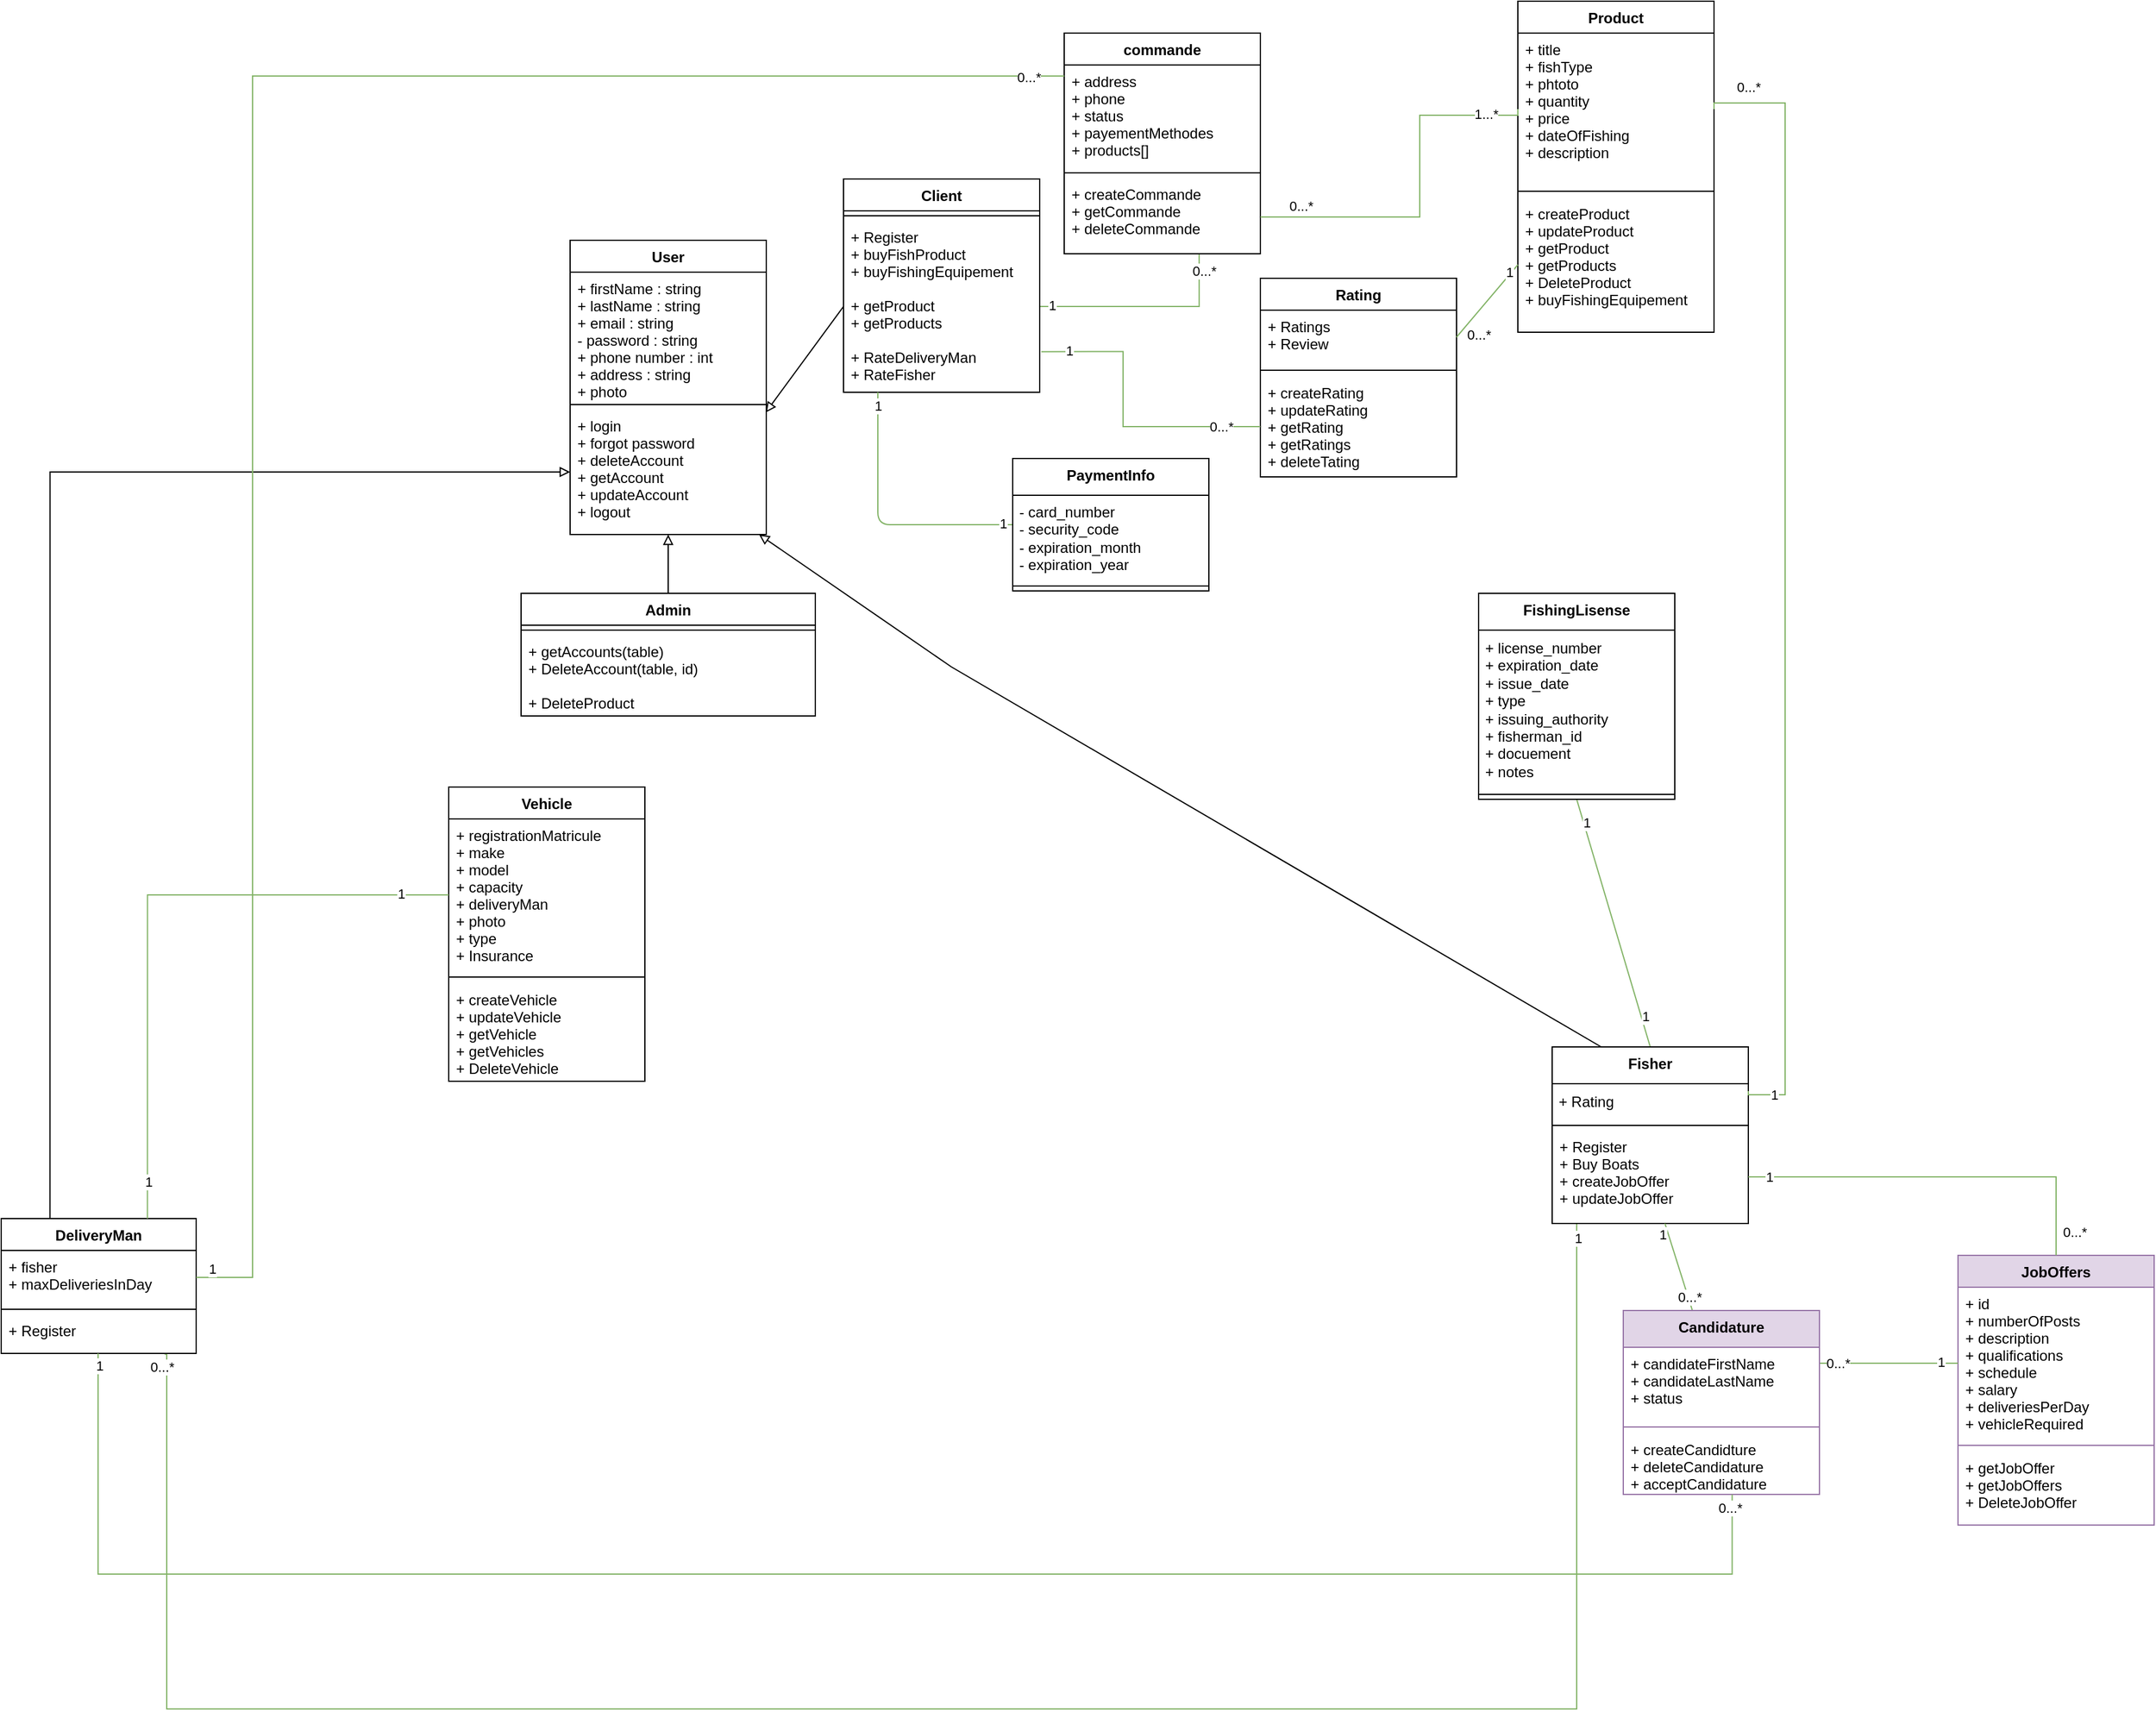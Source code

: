 <mxfile>
    <diagram id="aZIjorGY7UXWxZZk_VA7" name="Page-1">
        <mxGraphModel dx="2181" dy="3818" grid="1" gridSize="10" guides="1" tooltips="1" connect="1" arrows="1" fold="1" page="1" pageScale="1" pageWidth="850" pageHeight="1100" math="0" shadow="0">
            <root>
                <mxCell id="0"/>
                <mxCell id="1" parent="0"/>
                <mxCell id="8Mmd9B4hTZwMJkrOTyFo-38" style="rounded=0;orthogonalLoop=1;jettySize=auto;elbow=vertical;html=1;endArrow=block;endFill=0;exitX=0.25;exitY=0;exitDx=0;exitDy=0;" parent="1" source="8Mmd9B4hTZwMJkrOTyFo-10" target="zlj9pYZFUHFNdbRgXwXU-6" edge="1">
                    <mxGeometry relative="1" as="geometry">
                        <mxPoint x="180" y="-1830" as="targetPoint"/>
                        <mxPoint x="790" y="-1610" as="sourcePoint"/>
                        <Array as="points">
                            <mxPoint x="330" y="-1670"/>
                        </Array>
                    </mxGeometry>
                </mxCell>
                <mxCell id="4fSHhRv6Qn75-ox5Rb2t-64" style="edgeStyle=orthogonalEdgeStyle;rounded=0;orthogonalLoop=1;jettySize=auto;html=1;entryX=0.838;entryY=1.021;entryDx=0;entryDy=0;entryPerimeter=0;endArrow=none;endFill=0;strokeColor=#82B366;" parent="1" source="8Mmd9B4hTZwMJkrOTyFo-10" target="8Mmd9B4hTZwMJkrOTyFo-28" edge="1">
                    <mxGeometry relative="1" as="geometry">
                        <mxPoint x="780" y="-367.333" as="targetPoint"/>
                        <Array as="points">
                            <mxPoint x="840" y="-820"/>
                            <mxPoint x="-310" y="-820"/>
                        </Array>
                    </mxGeometry>
                </mxCell>
                <mxCell id="4fSHhRv6Qn75-ox5Rb2t-66" value="1" style="edgeLabel;html=1;align=center;verticalAlign=middle;resizable=0;points=[];" parent="4fSHhRv6Qn75-ox5Rb2t-64" vertex="1" connectable="0">
                    <mxGeometry x="-0.986" y="1" relative="1" as="geometry">
                        <mxPoint y="-1" as="offset"/>
                    </mxGeometry>
                </mxCell>
                <mxCell id="4fSHhRv6Qn75-ox5Rb2t-67" value="0...*" style="edgeLabel;html=1;align=center;verticalAlign=middle;resizable=0;points=[];" parent="4fSHhRv6Qn75-ox5Rb2t-64" vertex="1" connectable="0">
                    <mxGeometry x="0.984" y="4" relative="1" as="geometry">
                        <mxPoint y="-3" as="offset"/>
                    </mxGeometry>
                </mxCell>
                <mxCell id="26" style="edgeStyle=none;html=1;exitX=0.5;exitY=0;exitDx=0;exitDy=0;endArrow=none;endFill=0;entryX=0.5;entryY=1;entryDx=0;entryDy=0;strokeColor=#82B366;" parent="1" source="8Mmd9B4hTZwMJkrOTyFo-10" target="16" edge="1">
                    <mxGeometry relative="1" as="geometry">
                        <mxPoint x="852.5" y="-1512" as="targetPoint"/>
                    </mxGeometry>
                </mxCell>
                <mxCell id="28" value="1" style="edgeLabel;html=1;align=center;verticalAlign=middle;resizable=0;points=[];" parent="26" vertex="1" connectable="0">
                    <mxGeometry x="0.806" y="-2" relative="1" as="geometry">
                        <mxPoint as="offset"/>
                    </mxGeometry>
                </mxCell>
                <mxCell id="29" value="1" style="edgeLabel;html=1;align=center;verticalAlign=middle;resizable=0;points=[];" parent="26" vertex="1" connectable="0">
                    <mxGeometry x="-0.796" y="-2" relative="1" as="geometry">
                        <mxPoint y="-4" as="offset"/>
                    </mxGeometry>
                </mxCell>
                <mxCell id="8Mmd9B4hTZwMJkrOTyFo-10" value=" Fisher" style="swimlane;fontStyle=1;align=center;verticalAlign=top;childLayout=stackLayout;horizontal=1;startSize=30;horizontalStack=0;resizeParent=1;resizeParentMax=0;resizeLast=0;collapsible=1;marginBottom=0;" parent="1" vertex="1">
                    <mxGeometry x="820" y="-1360" width="160" height="144" as="geometry"/>
                </mxCell>
                <mxCell id="jIOh63rb734gAdqWBJmO-16" value="&amp;nbsp;+ Rating" style="text;html=1;align=left;verticalAlign=middle;resizable=0;points=[];autosize=1;strokeColor=none;fillColor=none;" parent="8Mmd9B4hTZwMJkrOTyFo-10" vertex="1">
                    <mxGeometry y="30" width="160" height="30" as="geometry"/>
                </mxCell>
                <mxCell id="8Mmd9B4hTZwMJkrOTyFo-12" value="" style="line;strokeWidth=1;fillColor=none;align=left;verticalAlign=middle;spacingTop=-1;spacingLeft=3;spacingRight=3;rotatable=0;labelPosition=right;points=[];portConstraint=eastwest;strokeColor=inherit;" parent="8Mmd9B4hTZwMJkrOTyFo-10" vertex="1">
                    <mxGeometry y="60" width="160" height="8" as="geometry"/>
                </mxCell>
                <mxCell id="8Mmd9B4hTZwMJkrOTyFo-13" value="+ Register&#10;+ Buy Boats&#10;+ createJobOffer&#10;+ updateJobOffer" style="text;strokeColor=none;fillColor=none;align=left;verticalAlign=top;spacingLeft=4;spacingRight=4;overflow=hidden;rotatable=0;points=[[0,0.5],[1,0.5]];portConstraint=eastwest;" parent="8Mmd9B4hTZwMJkrOTyFo-10" vertex="1">
                    <mxGeometry y="68" width="160" height="76" as="geometry"/>
                </mxCell>
                <mxCell id="8Mmd9B4hTZwMJkrOTyFo-39" style="edgeStyle=orthogonalEdgeStyle;rounded=0;orthogonalLoop=1;jettySize=auto;html=1;endArrow=block;endFill=0;elbow=vertical;entryX=0;entryY=0.5;entryDx=0;entryDy=0;exitX=0.25;exitY=0;exitDx=0;exitDy=0;" parent="1" source="8Mmd9B4hTZwMJkrOTyFo-25" target="zlj9pYZFUHFNdbRgXwXU-6" edge="1">
                    <mxGeometry relative="1" as="geometry">
                        <mxPoint x="340" y="-160" as="targetPoint"/>
                        <mxPoint x="-358.734" y="-1642" as="sourcePoint"/>
                        <Array as="points">
                            <mxPoint x="-405" y="-1829"/>
                        </Array>
                    </mxGeometry>
                </mxCell>
                <mxCell id="8Mmd9B4hTZwMJkrOTyFo-25" value=" DeliveryMan" style="swimlane;fontStyle=1;align=center;verticalAlign=top;childLayout=stackLayout;horizontal=1;startSize=26;horizontalStack=0;resizeParent=1;resizeParentMax=0;resizeLast=0;collapsible=1;marginBottom=0;" parent="1" vertex="1">
                    <mxGeometry x="-445" y="-1220" width="159" height="110" as="geometry"/>
                </mxCell>
                <mxCell id="8Mmd9B4hTZwMJkrOTyFo-26" value="+ fisher&#10;+ maxDeliveriesInDay" style="text;strokeColor=none;fillColor=none;align=left;verticalAlign=top;spacingLeft=4;spacingRight=4;overflow=hidden;rotatable=0;points=[[0,0.5],[1,0.5]];portConstraint=eastwest;" parent="8Mmd9B4hTZwMJkrOTyFo-25" vertex="1">
                    <mxGeometry y="26" width="159" height="44" as="geometry"/>
                </mxCell>
                <mxCell id="8Mmd9B4hTZwMJkrOTyFo-27" value="" style="line;strokeWidth=1;fillColor=none;align=left;verticalAlign=middle;spacingTop=-1;spacingLeft=3;spacingRight=3;rotatable=0;labelPosition=right;points=[];portConstraint=eastwest;strokeColor=inherit;" parent="8Mmd9B4hTZwMJkrOTyFo-25" vertex="1">
                    <mxGeometry y="70" width="159" height="8" as="geometry"/>
                </mxCell>
                <mxCell id="8Mmd9B4hTZwMJkrOTyFo-28" value="+ Register&#10;" style="text;strokeColor=none;fillColor=none;align=left;verticalAlign=top;spacingLeft=4;spacingRight=4;overflow=hidden;rotatable=0;points=[[0,0.5],[1,0.5]];portConstraint=eastwest;" parent="8Mmd9B4hTZwMJkrOTyFo-25" vertex="1">
                    <mxGeometry y="78" width="159" height="32" as="geometry"/>
                </mxCell>
                <mxCell id="2" style="edgeStyle=none;html=1;exitX=0.5;exitY=0;exitDx=0;exitDy=0;endArrow=block;endFill=0;" parent="1" source="8Mmd9B4hTZwMJkrOTyFo-34" target="zlj9pYZFUHFNdbRgXwXU-6" edge="1">
                    <mxGeometry relative="1" as="geometry"/>
                </mxCell>
                <mxCell id="8Mmd9B4hTZwMJkrOTyFo-34" value="Admin" style="swimlane;fontStyle=1;align=center;verticalAlign=top;childLayout=stackLayout;horizontal=1;startSize=26;horizontalStack=0;resizeParent=1;resizeParentMax=0;resizeLast=0;collapsible=1;marginBottom=0;" parent="1" vertex="1">
                    <mxGeometry x="-21" y="-1730" width="240" height="100" as="geometry"/>
                </mxCell>
                <mxCell id="8Mmd9B4hTZwMJkrOTyFo-36" value="" style="line;strokeWidth=1;fillColor=none;align=left;verticalAlign=middle;spacingTop=-1;spacingLeft=3;spacingRight=3;rotatable=0;labelPosition=right;points=[];portConstraint=eastwest;strokeColor=inherit;" parent="8Mmd9B4hTZwMJkrOTyFo-34" vertex="1">
                    <mxGeometry y="26" width="240" height="8" as="geometry"/>
                </mxCell>
                <mxCell id="8Mmd9B4hTZwMJkrOTyFo-37" value="+ getAccounts(table)&#10;+ DeleteAccount(table, id)&#10;&#10;+ DeleteProduct" style="text;strokeColor=none;fillColor=none;align=left;verticalAlign=top;spacingLeft=4;spacingRight=4;overflow=hidden;rotatable=0;points=[[0,0.5],[1,0.5]];portConstraint=eastwest;" parent="8Mmd9B4hTZwMJkrOTyFo-34" vertex="1">
                    <mxGeometry y="34" width="240" height="66" as="geometry"/>
                </mxCell>
                <mxCell id="8Mmd9B4hTZwMJkrOTyFo-44" style="edgeStyle=none;rounded=0;orthogonalLoop=1;jettySize=auto;html=1;endArrow=block;endFill=0;elbow=vertical;exitX=0;exitY=0.5;exitDx=0;exitDy=0;entryX=0.997;entryY=0.024;entryDx=0;entryDy=0;entryPerimeter=0;" parent="1" source="8Mmd9B4hTZwMJkrOTyFo-43" target="zlj9pYZFUHFNdbRgXwXU-6" edge="1">
                    <mxGeometry relative="1" as="geometry">
                        <mxPoint x="592" y="-187" as="targetPoint"/>
                    </mxGeometry>
                </mxCell>
                <mxCell id="VtJmyBHDyWRbUc47lEjj-67" style="rounded=0;orthogonalLoop=1;jettySize=auto;html=1;startArrow=none;endArrow=none;endFill=0;edgeStyle=orthogonalEdgeStyle;exitX=1;exitY=0.5;exitDx=0;exitDy=0;entryX=0.688;entryY=1;entryDx=0;entryDy=0;entryPerimeter=0;strokeColor=#82B366;" parent="1" source="8Mmd9B4hTZwMJkrOTyFo-43" target="VtJmyBHDyWRbUc47lEjj-51" edge="1">
                    <mxGeometry relative="1" as="geometry">
                        <mxPoint x="532" y="-1977" as="targetPoint"/>
                        <mxPoint x="502" y="-1847" as="sourcePoint"/>
                    </mxGeometry>
                </mxCell>
                <mxCell id="4fSHhRv6Qn75-ox5Rb2t-3" value="0...*" style="edgeLabel;html=1;align=center;verticalAlign=middle;resizable=0;points=[];" parent="VtJmyBHDyWRbUc47lEjj-67" vertex="1" connectable="0">
                    <mxGeometry x="0.831" y="-4" relative="1" as="geometry">
                        <mxPoint y="-1" as="offset"/>
                    </mxGeometry>
                </mxCell>
                <mxCell id="4fSHhRv6Qn75-ox5Rb2t-4" value="1" style="edgeLabel;html=1;align=center;verticalAlign=middle;resizable=0;points=[];" parent="VtJmyBHDyWRbUc47lEjj-67" vertex="1" connectable="0">
                    <mxGeometry x="-0.929" y="1" relative="1" as="geometry">
                        <mxPoint x="4" as="offset"/>
                    </mxGeometry>
                </mxCell>
                <mxCell id="8Mmd9B4hTZwMJkrOTyFo-40" value="Client" style="swimlane;fontStyle=1;align=center;verticalAlign=top;childLayout=stackLayout;horizontal=1;startSize=26;horizontalStack=0;resizeParent=1;resizeParentMax=0;resizeLast=0;collapsible=1;marginBottom=0;" parent="1" vertex="1">
                    <mxGeometry x="242" y="-2068" width="160" height="174" as="geometry"/>
                </mxCell>
                <mxCell id="8Mmd9B4hTZwMJkrOTyFo-42" value="" style="line;strokeWidth=1;fillColor=none;align=left;verticalAlign=middle;spacingTop=-1;spacingLeft=3;spacingRight=3;rotatable=0;labelPosition=right;points=[];portConstraint=eastwest;strokeColor=inherit;" parent="8Mmd9B4hTZwMJkrOTyFo-40" vertex="1">
                    <mxGeometry y="26" width="160" height="8" as="geometry"/>
                </mxCell>
                <mxCell id="8Mmd9B4hTZwMJkrOTyFo-43" value="+ Register&#10;+ buyFishProduct&#10;+ buyFishingEquipement&#10;&#10;+ getProduct&#10;+ getProducts&#10;&#10;+ RateDeliveryMan&#10;+ RateFisher" style="text;strokeColor=none;fillColor=none;align=left;verticalAlign=top;spacingLeft=4;spacingRight=4;overflow=hidden;rotatable=0;points=[[0,0.5],[1,0.5]];portConstraint=eastwest;" parent="8Mmd9B4hTZwMJkrOTyFo-40" vertex="1">
                    <mxGeometry y="34" width="160" height="140" as="geometry"/>
                </mxCell>
                <mxCell id="zlj9pYZFUHFNdbRgXwXU-3" value="User" style="swimlane;fontStyle=1;align=center;verticalAlign=top;childLayout=stackLayout;horizontal=1;startSize=26;horizontalStack=0;resizeParent=1;resizeParentMax=0;resizeLast=0;collapsible=1;marginBottom=0;" parent="1" vertex="1">
                    <mxGeometry x="19" y="-2018" width="160" height="240" as="geometry"/>
                </mxCell>
                <mxCell id="zlj9pYZFUHFNdbRgXwXU-4" value="+ firstName : string&#10;+ lastName : string&#10;+ email : string&#10;- password : string&#10;+ phone number : int&#10;+ address : string&#10;+ photo" style="text;strokeColor=none;fillColor=none;align=left;verticalAlign=top;spacingLeft=4;spacingRight=4;overflow=hidden;rotatable=0;points=[[0,0.5],[1,0.5]];portConstraint=eastwest;" parent="zlj9pYZFUHFNdbRgXwXU-3" vertex="1">
                    <mxGeometry y="26" width="160" height="104" as="geometry"/>
                </mxCell>
                <mxCell id="zlj9pYZFUHFNdbRgXwXU-5" value="" style="line;strokeWidth=1;fillColor=none;align=left;verticalAlign=middle;spacingTop=-1;spacingLeft=3;spacingRight=3;rotatable=0;labelPosition=right;points=[];portConstraint=eastwest;strokeColor=inherit;" parent="zlj9pYZFUHFNdbRgXwXU-3" vertex="1">
                    <mxGeometry y="130" width="160" height="8" as="geometry"/>
                </mxCell>
                <mxCell id="zlj9pYZFUHFNdbRgXwXU-6" value="+ login&#10;+ forgot password&#10;+ deleteAccount&#10;+ getAccount&#10;+ updateAccount&#10;+ logout" style="text;strokeColor=none;fillColor=none;align=left;verticalAlign=top;spacingLeft=4;spacingRight=4;overflow=hidden;rotatable=0;points=[[0,0.5],[1,0.5]];portConstraint=eastwest;" parent="zlj9pYZFUHFNdbRgXwXU-3" vertex="1">
                    <mxGeometry y="138" width="160" height="102" as="geometry"/>
                </mxCell>
                <mxCell id="zlj9pYZFUHFNdbRgXwXU-14" value="Vehicle" style="swimlane;fontStyle=1;align=center;verticalAlign=top;childLayout=stackLayout;horizontal=1;startSize=26;horizontalStack=0;resizeParent=1;resizeParentMax=0;resizeLast=0;collapsible=1;marginBottom=0;" parent="1" vertex="1">
                    <mxGeometry x="-80" y="-1572" width="160" height="240" as="geometry">
                        <mxRectangle x="500" y="-190" width="70" height="30" as="alternateBounds"/>
                    </mxGeometry>
                </mxCell>
                <mxCell id="zlj9pYZFUHFNdbRgXwXU-15" value="+ registrationMatricule&#10;+ make&#10;+ model&#10;+ capacity &#10;+ deliveryMan&#10;+ photo&#10;+ type&#10;+ Insurance" style="text;strokeColor=none;fillColor=none;align=left;verticalAlign=top;spacingLeft=4;spacingRight=4;overflow=hidden;rotatable=0;points=[[0,0.5],[1,0.5]];portConstraint=eastwest;" parent="zlj9pYZFUHFNdbRgXwXU-14" vertex="1">
                    <mxGeometry y="26" width="160" height="124" as="geometry"/>
                </mxCell>
                <mxCell id="zlj9pYZFUHFNdbRgXwXU-16" value="" style="line;strokeWidth=1;fillColor=none;align=left;verticalAlign=middle;spacingTop=-1;spacingLeft=3;spacingRight=3;rotatable=0;labelPosition=right;points=[];portConstraint=eastwest;strokeColor=inherit;" parent="zlj9pYZFUHFNdbRgXwXU-14" vertex="1">
                    <mxGeometry y="150" width="160" height="10" as="geometry"/>
                </mxCell>
                <mxCell id="zlj9pYZFUHFNdbRgXwXU-17" value="+ createVehicle&#10;+ updateVehicle&#10;+ getVehicle&#10;+ getVehicles&#10;+ DeleteVehicle" style="text;strokeColor=none;fillColor=none;align=left;verticalAlign=top;spacingLeft=4;spacingRight=4;overflow=hidden;rotatable=0;points=[[0,0.5,0,0,0],[0.46,1,0,0,3]];portConstraint=eastwest;" parent="zlj9pYZFUHFNdbRgXwXU-14" vertex="1">
                    <mxGeometry y="160" width="160" height="80" as="geometry"/>
                </mxCell>
                <mxCell id="zlj9pYZFUHFNdbRgXwXU-23" value="Product" style="swimlane;fontStyle=1;align=center;verticalAlign=top;childLayout=stackLayout;horizontal=1;startSize=26;horizontalStack=0;resizeParent=1;resizeParentMax=0;resizeLast=0;collapsible=1;marginBottom=0;" parent="1" vertex="1">
                    <mxGeometry x="792" y="-2213" width="160" height="270" as="geometry">
                        <mxRectangle x="500" y="-190" width="70" height="30" as="alternateBounds"/>
                    </mxGeometry>
                </mxCell>
                <mxCell id="zlj9pYZFUHFNdbRgXwXU-24" value="+ title&#10;+ fishType&#10;+ phtoto&#10;+ quantity&#10;+ price&#10;+ dateOfFishing&#10;+ description" style="text;strokeColor=none;fillColor=none;align=left;verticalAlign=top;spacingLeft=4;spacingRight=4;overflow=hidden;rotatable=0;points=[[0,0.5],[1,0.5]];portConstraint=eastwest;" parent="zlj9pYZFUHFNdbRgXwXU-23" vertex="1">
                    <mxGeometry y="26" width="160" height="124" as="geometry"/>
                </mxCell>
                <mxCell id="zlj9pYZFUHFNdbRgXwXU-25" value="" style="line;strokeWidth=1;fillColor=none;align=left;verticalAlign=middle;spacingTop=-1;spacingLeft=3;spacingRight=3;rotatable=0;labelPosition=right;points=[];portConstraint=eastwest;strokeColor=inherit;" parent="zlj9pYZFUHFNdbRgXwXU-23" vertex="1">
                    <mxGeometry y="150" width="160" height="10" as="geometry"/>
                </mxCell>
                <mxCell id="zlj9pYZFUHFNdbRgXwXU-26" value="+ createProduct&#10;+ updateProduct&#10;+ getProduct&#10;+ getProducts&#10;+ DeleteProduct&#10;+ buyFishingEquipement" style="text;strokeColor=none;fillColor=none;align=left;verticalAlign=top;spacingLeft=4;spacingRight=4;overflow=hidden;rotatable=0;points=[[0,0.5],[1,0.5]];portConstraint=eastwest;" parent="zlj9pYZFUHFNdbRgXwXU-23" vertex="1">
                    <mxGeometry y="160" width="160" height="110" as="geometry"/>
                </mxCell>
                <mxCell id="zlj9pYZFUHFNdbRgXwXU-27" value="JobOffers" style="swimlane;fontStyle=1;align=center;verticalAlign=top;childLayout=stackLayout;horizontal=1;startSize=26;horizontalStack=0;resizeParent=1;resizeParentMax=0;resizeLast=0;collapsible=1;marginBottom=0;fillColor=#e1d5e7;strokeColor=#9673a6;" parent="1" vertex="1">
                    <mxGeometry x="1151" y="-1190" width="160" height="220" as="geometry">
                        <mxRectangle x="500" y="-190" width="70" height="30" as="alternateBounds"/>
                    </mxGeometry>
                </mxCell>
                <mxCell id="zlj9pYZFUHFNdbRgXwXU-28" value="+ id&#10;+ numberOfPosts&#10;+ description&#10;+ qualifications&#10;+ schedule&#10;+ salary&#10;+ deliveriesPerDay&#10;+ vehicleRequired" style="text;strokeColor=none;fillColor=none;align=left;verticalAlign=top;spacingLeft=4;spacingRight=4;overflow=hidden;rotatable=0;points=[[0,0.5],[1,0.5]];portConstraint=eastwest;" parent="zlj9pYZFUHFNdbRgXwXU-27" vertex="1">
                    <mxGeometry y="26" width="160" height="124" as="geometry"/>
                </mxCell>
                <mxCell id="zlj9pYZFUHFNdbRgXwXU-29" value="" style="line;strokeWidth=1;fillColor=none;align=left;verticalAlign=middle;spacingTop=-1;spacingLeft=3;spacingRight=3;rotatable=0;labelPosition=right;points=[];portConstraint=eastwest;strokeColor=inherit;" parent="zlj9pYZFUHFNdbRgXwXU-27" vertex="1">
                    <mxGeometry y="150" width="160" height="10" as="geometry"/>
                </mxCell>
                <mxCell id="zlj9pYZFUHFNdbRgXwXU-30" value="+ getJobOffer&#10;+ getJobOffers&#10;+ DeleteJobOffer" style="text;strokeColor=none;fillColor=none;align=left;verticalAlign=top;spacingLeft=4;spacingRight=4;overflow=hidden;rotatable=0;points=[[0,0.5],[1,0.5]];portConstraint=eastwest;" parent="zlj9pYZFUHFNdbRgXwXU-27" vertex="1">
                    <mxGeometry y="160" width="160" height="60" as="geometry"/>
                </mxCell>
                <mxCell id="VtJmyBHDyWRbUc47lEjj-2" style="edgeStyle=orthogonalEdgeStyle;rounded=0;orthogonalLoop=1;jettySize=auto;html=1;entryX=1;entryY=0.25;entryDx=0;entryDy=0;endArrow=none;endFill=0;exitX=1;exitY=0.5;exitDx=0;exitDy=0;strokeColor=#82B366;" parent="1" source="zlj9pYZFUHFNdbRgXwXU-24" target="8Mmd9B4hTZwMJkrOTyFo-10" edge="1">
                    <mxGeometry relative="1" as="geometry">
                        <Array as="points">
                            <mxPoint x="1010" y="-2130"/>
                            <mxPoint x="1010" y="-1321"/>
                        </Array>
                    </mxGeometry>
                </mxCell>
                <mxCell id="VtJmyBHDyWRbUc47lEjj-24" value="0...*" style="edgeLabel;html=1;align=center;verticalAlign=middle;resizable=0;points=[];" parent="VtJmyBHDyWRbUc47lEjj-2" vertex="1" connectable="0">
                    <mxGeometry x="-0.963" y="-2" relative="1" as="geometry">
                        <mxPoint x="16" y="-15" as="offset"/>
                    </mxGeometry>
                </mxCell>
                <mxCell id="VtJmyBHDyWRbUc47lEjj-25" value="1" style="edgeLabel;html=1;align=center;verticalAlign=middle;resizable=0;points=[];" parent="VtJmyBHDyWRbUc47lEjj-2" vertex="1" connectable="0">
                    <mxGeometry x="0.985" y="1" relative="1" as="geometry">
                        <mxPoint x="17" y="-1" as="offset"/>
                    </mxGeometry>
                </mxCell>
                <mxCell id="VtJmyBHDyWRbUc47lEjj-8" style="edgeStyle=orthogonalEdgeStyle;rounded=0;orthogonalLoop=1;jettySize=auto;html=1;exitX=0;exitY=0.5;exitDx=0;exitDy=0;entryX=0.75;entryY=0;entryDx=0;entryDy=0;endArrow=none;endFill=0;fillColor=#d5e8d4;strokeColor=#82B366;" parent="1" source="zlj9pYZFUHFNdbRgXwXU-15" target="8Mmd9B4hTZwMJkrOTyFo-25" edge="1">
                    <mxGeometry relative="1" as="geometry">
                        <mxPoint x="-290" y="-1553" as="targetPoint"/>
                        <Array as="points">
                            <mxPoint x="-326" y="-1484"/>
                        </Array>
                    </mxGeometry>
                </mxCell>
                <mxCell id="VtJmyBHDyWRbUc47lEjj-40" value="1" style="edgeLabel;html=1;align=center;verticalAlign=middle;resizable=0;points=[];" parent="VtJmyBHDyWRbUc47lEjj-8" vertex="1" connectable="0">
                    <mxGeometry x="0.879" y="1" relative="1" as="geometry">
                        <mxPoint x="-1" as="offset"/>
                    </mxGeometry>
                </mxCell>
                <mxCell id="VtJmyBHDyWRbUc47lEjj-41" value="1" style="edgeLabel;html=1;align=center;verticalAlign=middle;resizable=0;points=[];" parent="VtJmyBHDyWRbUc47lEjj-8" vertex="1" connectable="0">
                    <mxGeometry x="-0.893" y="2" relative="1" as="geometry">
                        <mxPoint x="-12" y="-3" as="offset"/>
                    </mxGeometry>
                </mxCell>
                <mxCell id="VtJmyBHDyWRbUc47lEjj-10" style="edgeStyle=elbowEdgeStyle;rounded=0;orthogonalLoop=1;jettySize=auto;html=1;endArrow=none;endFill=0;entryX=1;entryY=0.5;entryDx=0;entryDy=0;exitX=0.5;exitY=0;exitDx=0;exitDy=0;strokeColor=#82B366;" parent="1" source="zlj9pYZFUHFNdbRgXwXU-27" target="8Mmd9B4hTZwMJkrOTyFo-13" edge="1">
                    <mxGeometry relative="1" as="geometry">
                        <mxPoint x="1041" y="-1130" as="targetPoint"/>
                        <Array as="points">
                            <mxPoint x="1231" y="-1230"/>
                            <mxPoint x="1190" y="-1070"/>
                            <mxPoint x="1171" y="-1080"/>
                            <mxPoint x="1281" y="-1680"/>
                            <mxPoint x="1441" y="-1660"/>
                        </Array>
                        <mxPoint x="1170" y="-1020" as="sourcePoint"/>
                    </mxGeometry>
                </mxCell>
                <mxCell id="VtJmyBHDyWRbUc47lEjj-26" value="0...*" style="edgeLabel;html=1;align=center;verticalAlign=middle;resizable=0;points=[];" parent="VtJmyBHDyWRbUc47lEjj-10" vertex="1" connectable="0">
                    <mxGeometry x="-0.969" y="3" relative="1" as="geometry">
                        <mxPoint x="18" y="-14" as="offset"/>
                    </mxGeometry>
                </mxCell>
                <mxCell id="VtJmyBHDyWRbUc47lEjj-27" value="1" style="edgeLabel;html=1;align=center;verticalAlign=middle;resizable=0;points=[];" parent="VtJmyBHDyWRbUc47lEjj-10" vertex="1" connectable="0">
                    <mxGeometry x="0.963" y="-1" relative="1" as="geometry">
                        <mxPoint x="11" y="1" as="offset"/>
                    </mxGeometry>
                </mxCell>
                <mxCell id="VtJmyBHDyWRbUc47lEjj-48" value="commande" style="swimlane;fontStyle=1;align=center;verticalAlign=top;childLayout=stackLayout;horizontal=1;startSize=26;horizontalStack=0;resizeParent=1;resizeParentMax=0;resizeLast=0;collapsible=1;marginBottom=0;" parent="1" vertex="1">
                    <mxGeometry x="422" y="-2187" width="160" height="180" as="geometry"/>
                </mxCell>
                <mxCell id="VtJmyBHDyWRbUc47lEjj-49" value="+ address&#10;+ phone&#10;+ status&#10;+ payementMethodes&#10;+ products[]" style="text;strokeColor=none;fillColor=none;align=left;verticalAlign=top;spacingLeft=4;spacingRight=4;overflow=hidden;rotatable=0;points=[[0,0.5],[1,0.5]];portConstraint=eastwest;" parent="VtJmyBHDyWRbUc47lEjj-48" vertex="1">
                    <mxGeometry y="26" width="160" height="84" as="geometry"/>
                </mxCell>
                <mxCell id="VtJmyBHDyWRbUc47lEjj-50" value="" style="line;strokeWidth=1;fillColor=none;align=left;verticalAlign=middle;spacingTop=-1;spacingLeft=3;spacingRight=3;rotatable=0;labelPosition=right;points=[];portConstraint=eastwest;strokeColor=inherit;" parent="VtJmyBHDyWRbUc47lEjj-48" vertex="1">
                    <mxGeometry y="110" width="160" height="8" as="geometry"/>
                </mxCell>
                <mxCell id="VtJmyBHDyWRbUc47lEjj-51" value="+ createCommande&#10;+ getCommande&#10;+ deleteCommande" style="text;strokeColor=none;fillColor=none;align=left;verticalAlign=top;spacingLeft=4;spacingRight=4;overflow=hidden;rotatable=0;points=[[0,0.5],[1,0.5]];portConstraint=eastwest;" parent="VtJmyBHDyWRbUc47lEjj-48" vertex="1">
                    <mxGeometry y="118" width="160" height="62" as="geometry"/>
                </mxCell>
                <mxCell id="VtJmyBHDyWRbUc47lEjj-68" style="edgeStyle=orthogonalEdgeStyle;rounded=0;orthogonalLoop=1;jettySize=auto;html=1;endArrow=none;endFill=0;entryX=0;entryY=0.5;entryDx=0;entryDy=0;strokeColor=#82B366;" parent="1" source="VtJmyBHDyWRbUc47lEjj-51" target="zlj9pYZFUHFNdbRgXwXU-24" edge="1">
                    <mxGeometry relative="1" as="geometry">
                        <Array as="points">
                            <mxPoint x="712" y="-2037"/>
                            <mxPoint x="712" y="-2120"/>
                        </Array>
                    </mxGeometry>
                </mxCell>
                <mxCell id="4fSHhRv6Qn75-ox5Rb2t-1" value="0...*" style="edgeLabel;html=1;align=center;verticalAlign=middle;resizable=0;points=[];" parent="VtJmyBHDyWRbUc47lEjj-68" vertex="1" connectable="0">
                    <mxGeometry x="-0.792" relative="1" as="geometry">
                        <mxPoint x="2" y="-9" as="offset"/>
                    </mxGeometry>
                </mxCell>
                <mxCell id="4fSHhRv6Qn75-ox5Rb2t-2" value="1...*" style="edgeLabel;html=1;align=center;verticalAlign=middle;resizable=0;points=[];" parent="VtJmyBHDyWRbUc47lEjj-68" vertex="1" connectable="0">
                    <mxGeometry x="0.904" y="1" relative="1" as="geometry">
                        <mxPoint x="-17" as="offset"/>
                    </mxGeometry>
                </mxCell>
                <mxCell id="VtJmyBHDyWRbUc47lEjj-70" style="edgeStyle=orthogonalEdgeStyle;rounded=0;orthogonalLoop=1;jettySize=auto;html=1;entryX=1;entryY=0.5;entryDx=0;entryDy=0;endArrow=none;endFill=0;strokeColor=#82B366;" parent="1" source="VtJmyBHDyWRbUc47lEjj-49" target="8Mmd9B4hTZwMJkrOTyFo-26" edge="1">
                    <mxGeometry relative="1" as="geometry">
                        <mxPoint x="-310" y="-1650" as="targetPoint"/>
                        <Array as="points">
                            <mxPoint x="-240" y="-2152"/>
                            <mxPoint x="-240" y="-1172"/>
                        </Array>
                    </mxGeometry>
                </mxCell>
                <mxCell id="4fSHhRv6Qn75-ox5Rb2t-9" value="0...*" style="edgeLabel;html=1;align=center;verticalAlign=middle;resizable=0;points=[];" parent="VtJmyBHDyWRbUc47lEjj-70" vertex="1" connectable="0">
                    <mxGeometry x="-0.965" y="1" relative="1" as="geometry">
                        <mxPoint as="offset"/>
                    </mxGeometry>
                </mxCell>
                <mxCell id="4fSHhRv6Qn75-ox5Rb2t-10" value="1" style="edgeLabel;html=1;align=center;verticalAlign=middle;resizable=0;points=[];" parent="VtJmyBHDyWRbUc47lEjj-70" vertex="1" connectable="0">
                    <mxGeometry x="0.949" relative="1" as="geometry">
                        <mxPoint x="-30" y="-7" as="offset"/>
                    </mxGeometry>
                </mxCell>
                <mxCell id="4fSHhRv6Qn75-ox5Rb2t-18" style="edgeStyle=orthogonalEdgeStyle;rounded=0;orthogonalLoop=1;jettySize=auto;html=1;entryX=0;entryY=0.5;entryDx=0;entryDy=0;endArrow=none;endFill=0;strokeColor=#82B366;" parent="1" source="4fSHhRv6Qn75-ox5Rb2t-13" target="zlj9pYZFUHFNdbRgXwXU-28" edge="1">
                    <mxGeometry relative="1" as="geometry">
                        <mxPoint x="1090" y="-930" as="targetPoint"/>
                        <Array as="points">
                            <mxPoint x="1130" y="-1102"/>
                            <mxPoint x="1130" y="-1102"/>
                        </Array>
                    </mxGeometry>
                </mxCell>
                <mxCell id="4fSHhRv6Qn75-ox5Rb2t-23" value="0...*" style="edgeLabel;html=1;align=center;verticalAlign=middle;resizable=0;points=[];" parent="4fSHhRv6Qn75-ox5Rb2t-18" vertex="1" connectable="0">
                    <mxGeometry x="-0.732" relative="1" as="geometry">
                        <mxPoint as="offset"/>
                    </mxGeometry>
                </mxCell>
                <mxCell id="4fSHhRv6Qn75-ox5Rb2t-24" value="1" style="edgeLabel;html=1;align=center;verticalAlign=middle;resizable=0;points=[];" parent="4fSHhRv6Qn75-ox5Rb2t-18" vertex="1" connectable="0">
                    <mxGeometry x="0.741" y="1" relative="1" as="geometry">
                        <mxPoint as="offset"/>
                    </mxGeometry>
                </mxCell>
                <mxCell id="4fSHhRv6Qn75-ox5Rb2t-19" style="rounded=0;orthogonalLoop=1;jettySize=auto;html=1;endArrow=none;endFill=0;strokeColor=#82B366;" parent="1" source="4fSHhRv6Qn75-ox5Rb2t-13" target="8Mmd9B4hTZwMJkrOTyFo-13" edge="1">
                    <mxGeometry relative="1" as="geometry"/>
                </mxCell>
                <mxCell id="4fSHhRv6Qn75-ox5Rb2t-25" value="0...*" style="edgeLabel;html=1;align=center;verticalAlign=middle;resizable=0;points=[];" parent="4fSHhRv6Qn75-ox5Rb2t-19" vertex="1" connectable="0">
                    <mxGeometry x="-0.693" y="-1" relative="1" as="geometry">
                        <mxPoint as="offset"/>
                    </mxGeometry>
                </mxCell>
                <mxCell id="4fSHhRv6Qn75-ox5Rb2t-26" value="1" style="edgeLabel;html=1;align=center;verticalAlign=middle;resizable=0;points=[];" parent="4fSHhRv6Qn75-ox5Rb2t-19" vertex="1" connectable="0">
                    <mxGeometry x="0.731" y="-1" relative="1" as="geometry">
                        <mxPoint x="-6" as="offset"/>
                    </mxGeometry>
                </mxCell>
                <mxCell id="4fSHhRv6Qn75-ox5Rb2t-13" value="Candidature" style="swimlane;fontStyle=1;align=center;verticalAlign=top;childLayout=stackLayout;horizontal=1;startSize=30;horizontalStack=0;resizeParent=1;resizeParentMax=0;resizeLast=0;collapsible=1;marginBottom=0;fillColor=#e1d5e7;strokeColor=#9673a6;" parent="1" vertex="1">
                    <mxGeometry x="878" y="-1145" width="160" height="150" as="geometry">
                        <mxRectangle x="500" y="-190" width="70" height="30" as="alternateBounds"/>
                    </mxGeometry>
                </mxCell>
                <mxCell id="4fSHhRv6Qn75-ox5Rb2t-14" value="+ candidateFirstName&#10;+ candidateLastName&#10;+ status" style="text;strokeColor=none;fillColor=none;align=left;verticalAlign=top;spacingLeft=4;spacingRight=4;overflow=hidden;rotatable=0;points=[[0,0.5],[1,0.5]];portConstraint=eastwest;" parent="4fSHhRv6Qn75-ox5Rb2t-13" vertex="1">
                    <mxGeometry y="30" width="160" height="60" as="geometry"/>
                </mxCell>
                <mxCell id="4fSHhRv6Qn75-ox5Rb2t-15" value="" style="line;strokeWidth=1;fillColor=none;align=left;verticalAlign=middle;spacingTop=-1;spacingLeft=3;spacingRight=3;rotatable=0;labelPosition=right;points=[];portConstraint=eastwest;strokeColor=inherit;" parent="4fSHhRv6Qn75-ox5Rb2t-13" vertex="1">
                    <mxGeometry y="90" width="160" height="10" as="geometry"/>
                </mxCell>
                <mxCell id="4fSHhRv6Qn75-ox5Rb2t-16" value="+ createCandidture&#10;+ deleteCandidature&#10;+ acceptCandidature" style="text;strokeColor=none;fillColor=none;align=left;verticalAlign=top;spacingLeft=4;spacingRight=4;overflow=hidden;rotatable=0;points=[[0,0.5],[1,0.5]];portConstraint=eastwest;" parent="4fSHhRv6Qn75-ox5Rb2t-13" vertex="1">
                    <mxGeometry y="100" width="160" height="50" as="geometry"/>
                </mxCell>
                <mxCell id="4fSHhRv6Qn75-ox5Rb2t-20" style="edgeStyle=orthogonalEdgeStyle;rounded=0;orthogonalLoop=1;jettySize=auto;html=1;exitX=0.555;exitY=1.002;exitDx=0;exitDy=0;exitPerimeter=0;endArrow=none;endFill=0;strokeColor=#82B366;" parent="1" source="4fSHhRv6Qn75-ox5Rb2t-16" target="8Mmd9B4hTZwMJkrOTyFo-28" edge="1">
                    <mxGeometry relative="1" as="geometry">
                        <mxPoint x="-161" y="-1190" as="targetPoint"/>
                        <Array as="points">
                            <mxPoint x="967" y="-930"/>
                            <mxPoint x="-366" y="-930"/>
                        </Array>
                    </mxGeometry>
                </mxCell>
                <mxCell id="4fSHhRv6Qn75-ox5Rb2t-21" value="0...*" style="edgeLabel;html=1;align=center;verticalAlign=middle;resizable=0;points=[];" parent="4fSHhRv6Qn75-ox5Rb2t-20" vertex="1" connectable="0">
                    <mxGeometry x="-0.986" y="-2" relative="1" as="geometry">
                        <mxPoint as="offset"/>
                    </mxGeometry>
                </mxCell>
                <mxCell id="4fSHhRv6Qn75-ox5Rb2t-22" value="1" style="edgeLabel;html=1;align=center;verticalAlign=middle;resizable=0;points=[];" parent="4fSHhRv6Qn75-ox5Rb2t-20" vertex="1" connectable="0">
                    <mxGeometry x="0.987" y="-1" relative="1" as="geometry">
                        <mxPoint as="offset"/>
                    </mxGeometry>
                </mxCell>
                <mxCell id="jIOh63rb734gAdqWBJmO-12" style="edgeStyle=orthogonalEdgeStyle;rounded=0;orthogonalLoop=1;jettySize=auto;html=1;entryX=0.488;entryY=1.01;entryDx=0;entryDy=0;entryPerimeter=0;endArrow=block;endFill=0;" parent="1" edge="1">
                    <mxGeometry relative="1" as="geometry">
                        <Array as="points">
                            <mxPoint x="470" y="-1611"/>
                            <mxPoint x="448" y="-1611"/>
                        </Array>
                        <mxPoint x="448.08" y="-1636.18" as="targetPoint"/>
                    </mxGeometry>
                </mxCell>
                <mxCell id="jIOh63rb734gAdqWBJmO-10" style="edgeStyle=orthogonalEdgeStyle;rounded=0;orthogonalLoop=1;jettySize=auto;html=1;entryX=0.459;entryY=0.997;entryDx=0;entryDy=0;entryPerimeter=0;endArrow=block;endFill=0;" parent="1" edge="1">
                    <mxGeometry relative="1" as="geometry">
                        <mxPoint x="443.44" y="-1637.246" as="targetPoint"/>
                    </mxGeometry>
                </mxCell>
                <mxCell id="jIOh63rb734gAdqWBJmO-17" value="Rating" style="swimlane;fontStyle=1;align=center;verticalAlign=top;childLayout=stackLayout;horizontal=1;startSize=26;horizontalStack=0;resizeParent=1;resizeParentMax=0;resizeLast=0;collapsible=1;marginBottom=0;" parent="1" vertex="1">
                    <mxGeometry x="582" y="-1987" width="160" height="162" as="geometry">
                        <mxRectangle x="500" y="-190" width="70" height="30" as="alternateBounds"/>
                    </mxGeometry>
                </mxCell>
                <mxCell id="jIOh63rb734gAdqWBJmO-18" value="+ Ratings&#10;+ Review" style="text;strokeColor=none;fillColor=none;align=left;verticalAlign=top;spacingLeft=4;spacingRight=4;overflow=hidden;rotatable=0;points=[[0,0.5],[1,0.5]];portConstraint=eastwest;" parent="jIOh63rb734gAdqWBJmO-17" vertex="1">
                    <mxGeometry y="26" width="160" height="44" as="geometry"/>
                </mxCell>
                <mxCell id="jIOh63rb734gAdqWBJmO-19" value="" style="line;strokeWidth=1;fillColor=none;align=left;verticalAlign=middle;spacingTop=-1;spacingLeft=3;spacingRight=3;rotatable=0;labelPosition=right;points=[];portConstraint=eastwest;strokeColor=inherit;" parent="jIOh63rb734gAdqWBJmO-17" vertex="1">
                    <mxGeometry y="70" width="160" height="10" as="geometry"/>
                </mxCell>
                <mxCell id="jIOh63rb734gAdqWBJmO-20" value="+ createRating&#10;+ updateRating&#10;+ getRating&#10;+ getRatings&#10;+ deleteTating" style="text;strokeColor=none;fillColor=none;align=left;verticalAlign=top;spacingLeft=4;spacingRight=4;overflow=hidden;rotatable=0;points=[[0,0.5],[1,0.5]];portConstraint=eastwest;" parent="jIOh63rb734gAdqWBJmO-17" vertex="1">
                    <mxGeometry y="80" width="160" height="82" as="geometry"/>
                </mxCell>
                <mxCell id="jIOh63rb734gAdqWBJmO-22" style="edgeStyle=orthogonalEdgeStyle;rounded=0;orthogonalLoop=1;jettySize=auto;html=1;endArrow=none;endFill=0;exitX=0;exitY=0.5;exitDx=0;exitDy=0;strokeColor=#82B366;entryX=1.008;entryY=0.763;entryDx=0;entryDy=0;entryPerimeter=0;" parent="1" source="jIOh63rb734gAdqWBJmO-20" target="8Mmd9B4hTZwMJkrOTyFo-43" edge="1">
                    <mxGeometry relative="1" as="geometry">
                        <Array as="points">
                            <mxPoint x="470" y="-1866"/>
                            <mxPoint x="470" y="-1927"/>
                        </Array>
                    </mxGeometry>
                </mxCell>
                <mxCell id="w-I3g8NG5IzQ1lZ0gRGn-1" value="0...*" style="edgeLabel;html=1;align=center;verticalAlign=middle;resizable=0;points=[];" parent="jIOh63rb734gAdqWBJmO-22" vertex="1" connectable="0">
                    <mxGeometry x="-0.735" relative="1" as="geometry">
                        <mxPoint as="offset"/>
                    </mxGeometry>
                </mxCell>
                <mxCell id="w-I3g8NG5IzQ1lZ0gRGn-2" value="1" style="edgeLabel;html=1;align=center;verticalAlign=middle;resizable=0;points=[];" parent="jIOh63rb734gAdqWBJmO-22" vertex="1" connectable="0">
                    <mxGeometry x="0.809" y="-1" relative="1" as="geometry">
                        <mxPoint as="offset"/>
                    </mxGeometry>
                </mxCell>
                <mxCell id="4" style="edgeStyle=none;html=1;entryX=0;entryY=0.5;entryDx=0;entryDy=0;exitX=1;exitY=0.5;exitDx=0;exitDy=0;endArrow=none;endFill=0;strokeColor=#82B366;" parent="1" source="jIOh63rb734gAdqWBJmO-18" target="zlj9pYZFUHFNdbRgXwXU-26" edge="1">
                    <mxGeometry relative="1" as="geometry"/>
                </mxCell>
                <mxCell id="5" value="0...*" style="edgeLabel;html=1;align=center;verticalAlign=middle;resizable=0;points=[];" parent="4" vertex="1" connectable="0">
                    <mxGeometry x="0.754" relative="1" as="geometry">
                        <mxPoint x="-26" y="50" as="offset"/>
                    </mxGeometry>
                </mxCell>
                <mxCell id="6" value="1" style="edgeLabel;html=1;align=center;verticalAlign=middle;resizable=0;points=[];" parent="4" vertex="1" connectable="0">
                    <mxGeometry x="0.761" y="2" relative="1" as="geometry">
                        <mxPoint as="offset"/>
                    </mxGeometry>
                </mxCell>
                <mxCell id="16" value=" FishingLisense" style="swimlane;fontStyle=1;align=center;verticalAlign=top;childLayout=stackLayout;horizontal=1;startSize=30;horizontalStack=0;resizeParent=1;resizeParentMax=0;resizeLast=0;collapsible=1;marginBottom=0;" parent="1" vertex="1">
                    <mxGeometry x="760" y="-1730" width="160" height="168" as="geometry"/>
                </mxCell>
                <mxCell id="17" value="&amp;nbsp;+ license_number&lt;br style=&quot;border-color: var(--border-color); padding: 0px; margin: 0px;&quot;&gt;&amp;nbsp;+&amp;nbsp;expiration_date&lt;br style=&quot;border-color: var(--border-color); padding: 0px; margin: 0px;&quot;&gt;&amp;nbsp;+&amp;nbsp;issue_date&lt;br style=&quot;border-color: var(--border-color); padding: 0px; margin: 0px;&quot;&gt;&amp;nbsp;+&amp;nbsp;type&amp;nbsp;&lt;br style=&quot;border-color: var(--border-color); padding: 0px; margin: 0px;&quot;&gt;&amp;nbsp;+&amp;nbsp;issuing_authority&lt;br style=&quot;border-color: var(--border-color); padding: 0px; margin: 0px;&quot;&gt;&amp;nbsp;+&amp;nbsp;fisherman_id&lt;br style=&quot;border-color: var(--border-color); padding: 0px; margin: 0px;&quot;&gt;&amp;nbsp;+&amp;nbsp;docuement&lt;br style=&quot;border-color: var(--border-color); padding: 0px; margin: 0px;&quot;&gt;&amp;nbsp;+&amp;nbsp;notes" style="text;html=1;align=left;verticalAlign=middle;resizable=0;points=[];autosize=1;strokeColor=none;fillColor=none;" parent="16" vertex="1">
                    <mxGeometry y="30" width="160" height="130" as="geometry"/>
                </mxCell>
                <mxCell id="18" value="" style="line;strokeWidth=1;fillColor=none;align=left;verticalAlign=middle;spacingTop=-1;spacingLeft=3;spacingRight=3;rotatable=0;labelPosition=right;points=[];portConstraint=eastwest;strokeColor=inherit;" parent="16" vertex="1">
                    <mxGeometry y="160" width="160" height="8" as="geometry"/>
                </mxCell>
                <mxCell id="27" style="edgeStyle=elbowEdgeStyle;html=1;exitX=0;exitY=0.5;exitDx=0;exitDy=0;endArrow=none;endFill=0;strokeColor=#82B366;" parent="1" source="20" target="8Mmd9B4hTZwMJkrOTyFo-43" edge="1">
                    <mxGeometry relative="1" as="geometry">
                        <Array as="points">
                            <mxPoint x="270" y="-1870"/>
                            <mxPoint x="310" y="-1800"/>
                        </Array>
                    </mxGeometry>
                </mxCell>
                <mxCell id="30" value="1" style="edgeLabel;html=1;align=center;verticalAlign=middle;resizable=0;points=[];" parent="27" vertex="1" connectable="0">
                    <mxGeometry x="-0.92" y="-1" relative="1" as="geometry">
                        <mxPoint as="offset"/>
                    </mxGeometry>
                </mxCell>
                <mxCell id="31" value="1" style="edgeLabel;html=1;align=center;verticalAlign=middle;resizable=0;points=[];" parent="27" vertex="1" connectable="0">
                    <mxGeometry x="0.899" relative="1" as="geometry">
                        <mxPoint as="offset"/>
                    </mxGeometry>
                </mxCell>
                <mxCell id="20" value=" PaymentInfo" style="swimlane;fontStyle=1;align=center;verticalAlign=top;childLayout=stackLayout;horizontal=1;startSize=30;horizontalStack=0;resizeParent=1;resizeParentMax=0;resizeLast=0;collapsible=1;marginBottom=0;" parent="1" vertex="1">
                    <mxGeometry x="380" y="-1840" width="160" height="108" as="geometry"/>
                </mxCell>
                <mxCell id="21" value="&amp;nbsp;- card_number&lt;br style=&quot;border-color: var(--border-color); padding: 0px; margin: 0px;&quot;&gt;&amp;nbsp;-&amp;nbsp;security_code&lt;br style=&quot;border-color: var(--border-color); padding: 0px; margin: 0px;&quot;&gt;&amp;nbsp;-&amp;nbsp;expiration_month&lt;br style=&quot;border-color: var(--border-color); padding: 0px; margin: 0px;&quot;&gt;&amp;nbsp;-&amp;nbsp;expiration_year&amp;nbsp;" style="text;html=1;align=left;verticalAlign=middle;resizable=0;points=[];autosize=1;strokeColor=none;fillColor=none;" parent="20" vertex="1">
                    <mxGeometry y="30" width="160" height="70" as="geometry"/>
                </mxCell>
                <mxCell id="22" value="" style="line;strokeWidth=1;fillColor=none;align=left;verticalAlign=middle;spacingTop=-1;spacingLeft=3;spacingRight=3;rotatable=0;labelPosition=right;points=[];portConstraint=eastwest;strokeColor=inherit;" parent="20" vertex="1">
                    <mxGeometry y="100" width="160" height="8" as="geometry"/>
                </mxCell>
            </root>
        </mxGraphModel>
    </diagram>
</mxfile>
